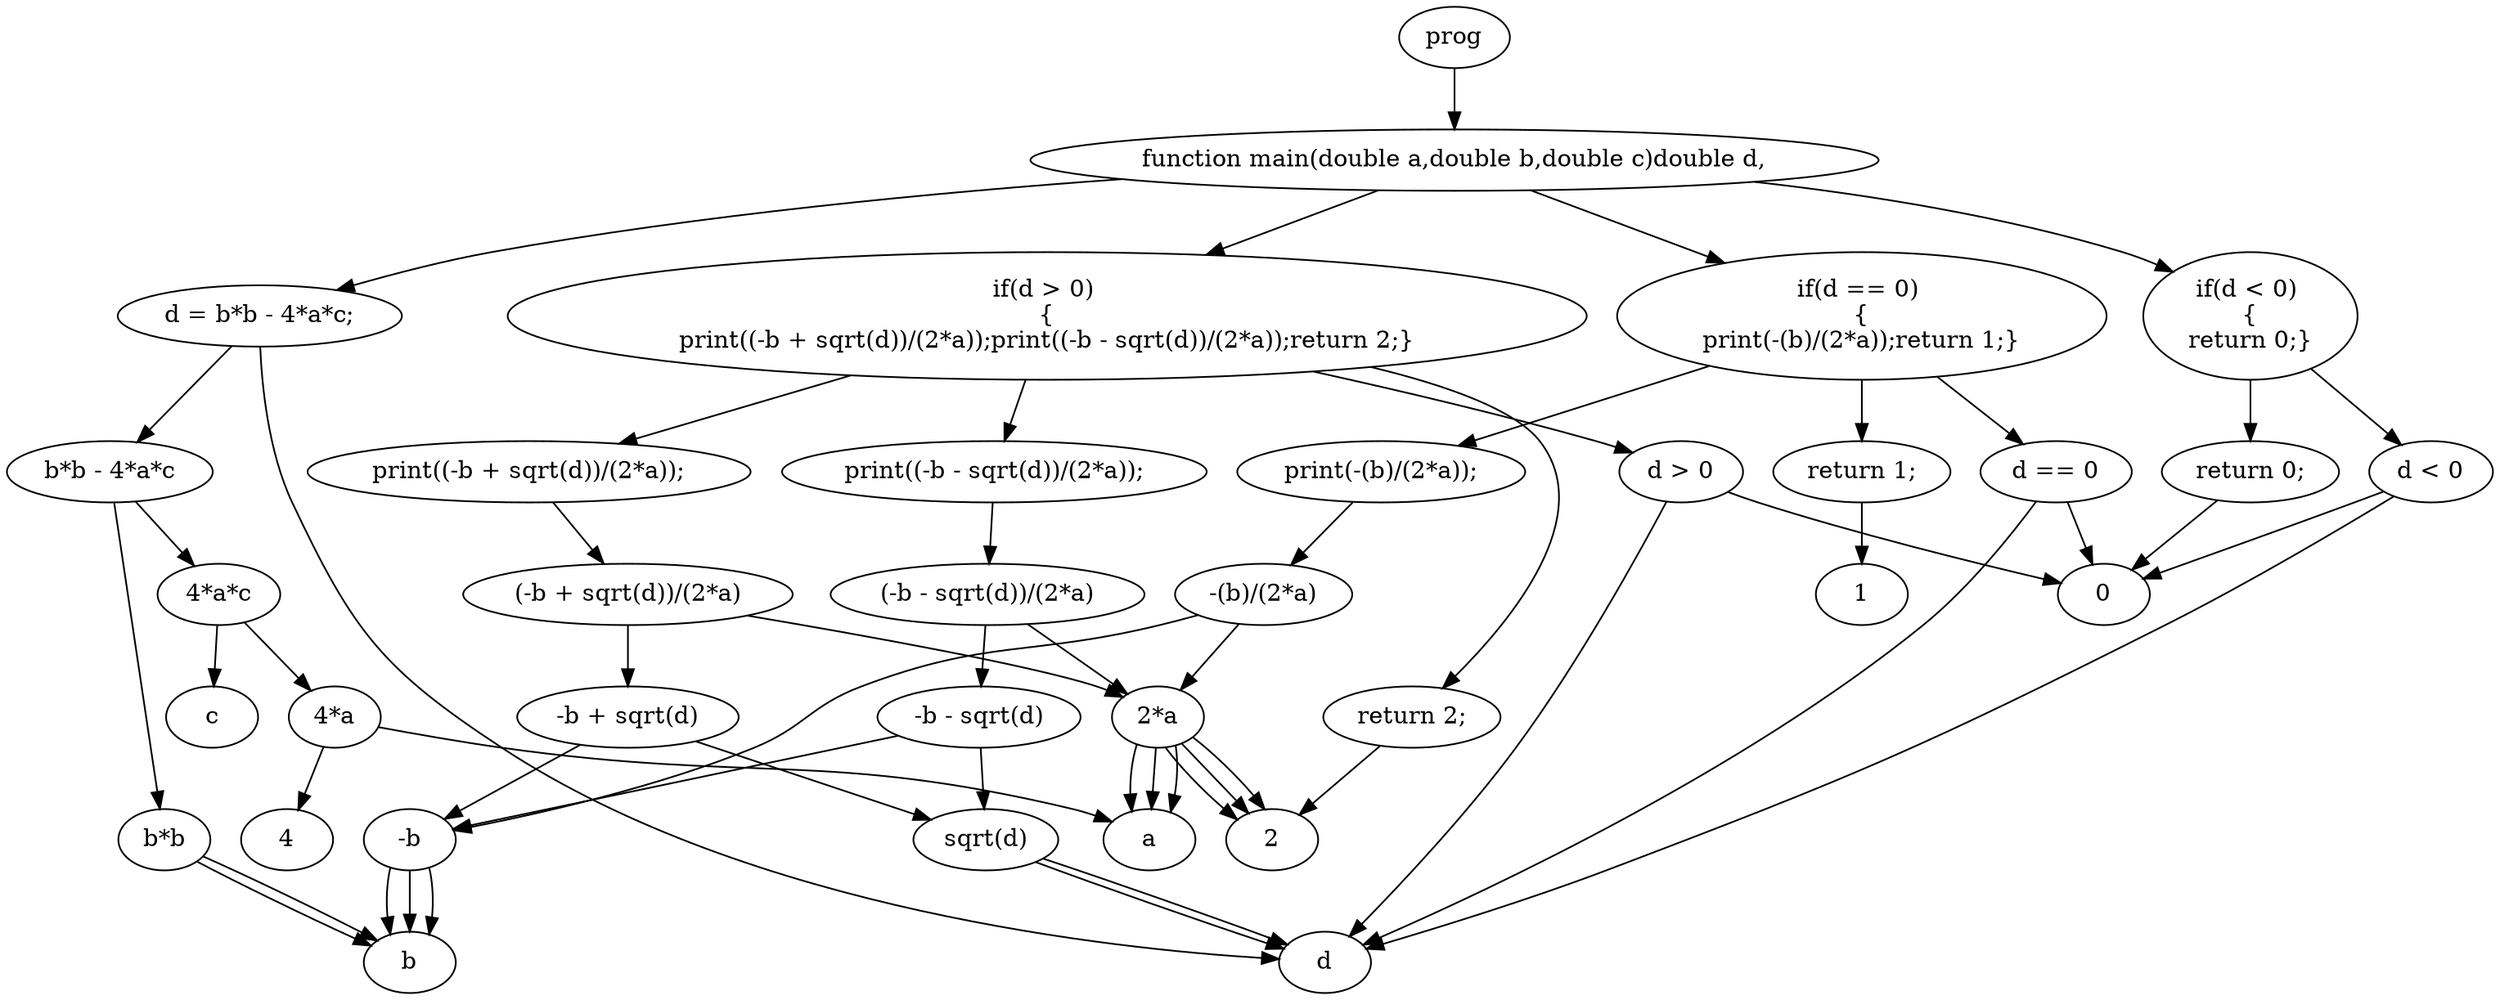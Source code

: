 digraph G{
"prog"->"function main(double a,double b,double c)double d,"
"function main(double a,double b,double c)double d,"->"d = b*b - 4*a*c;"
"d = b*b - 4*a*c;"->"d"
"d = b*b - 4*a*c;"->"b*b - 4*a*c"
"b*b - 4*a*c"->"b*b"
"b*b"->"b"
"b*b"->"b"
"b*b - 4*a*c"->"4*a*c"
"4*a*c"->"4*a"
"4*a"->"4"
"4*a"->"a"
"4*a*c"->"c"
"function main(double a,double b,double c)double d,"->"if(d > 0) 
{
print((-b + sqrt(d))/(2*a));print((-b - sqrt(d))/(2*a));return 2;}"
"if(d > 0) 
{
print((-b + sqrt(d))/(2*a));print((-b - sqrt(d))/(2*a));return 2;}"->"d > 0"
"d > 0"->"d"
"d > 0"->"0"
"if(d > 0) 
{
print((-b + sqrt(d))/(2*a));print((-b - sqrt(d))/(2*a));return 2;}"->"print((-b + sqrt(d))/(2*a));"
"print((-b + sqrt(d))/(2*a));"->"(-b + sqrt(d))/(2*a)"
"(-b + sqrt(d))/(2*a)"->"-b + sqrt(d)"
"-b + sqrt(d)"->"-b"
"-b"->"b"
"-b + sqrt(d)"->"sqrt(d)"
"sqrt(d)"->"d"
"(-b + sqrt(d))/(2*a)"->"2*a"
"2*a"->"2"
"2*a"->"a"
"if(d > 0) 
{
print((-b + sqrt(d))/(2*a));print((-b - sqrt(d))/(2*a));return 2;}"->"print((-b - sqrt(d))/(2*a));"
"print((-b - sqrt(d))/(2*a));"->"(-b - sqrt(d))/(2*a)"
"(-b - sqrt(d))/(2*a)"->"-b - sqrt(d)"
"-b - sqrt(d)"->"-b"
"-b"->"b"
"-b - sqrt(d)"->"sqrt(d)"
"sqrt(d)"->"d"
"(-b - sqrt(d))/(2*a)"->"2*a"
"2*a"->"2"
"2*a"->"a"
"if(d > 0) 
{
print((-b + sqrt(d))/(2*a));print((-b - sqrt(d))/(2*a));return 2;}"->"return 2;"
"return 2;"->"2"
"function main(double a,double b,double c)double d,"->"if(d == 0) 
{
print(-(b)/(2*a));return 1;}"
"if(d == 0) 
{
print(-(b)/(2*a));return 1;}"->"d == 0"
"d == 0"->"d"
"d == 0"->"0"
"if(d == 0) 
{
print(-(b)/(2*a));return 1;}"->"print(-(b)/(2*a));"
"print(-(b)/(2*a));"->"-(b)/(2*a)"
"-(b)/(2*a)"->"-b"
"-b"->"b"
"-(b)/(2*a)"->"2*a"
"2*a"->"2"
"2*a"->"a"
"if(d == 0) 
{
print(-(b)/(2*a));return 1;}"->"return 1;"
"return 1;"->"1"
"function main(double a,double b,double c)double d,"->"if(d < 0) 
{
return 0;}"
"if(d < 0) 
{
return 0;}"->"d < 0"
"d < 0"->"d"
"d < 0"->"0"
"if(d < 0) 
{
return 0;}"->"return 0;"
"return 0;"->"0"
}